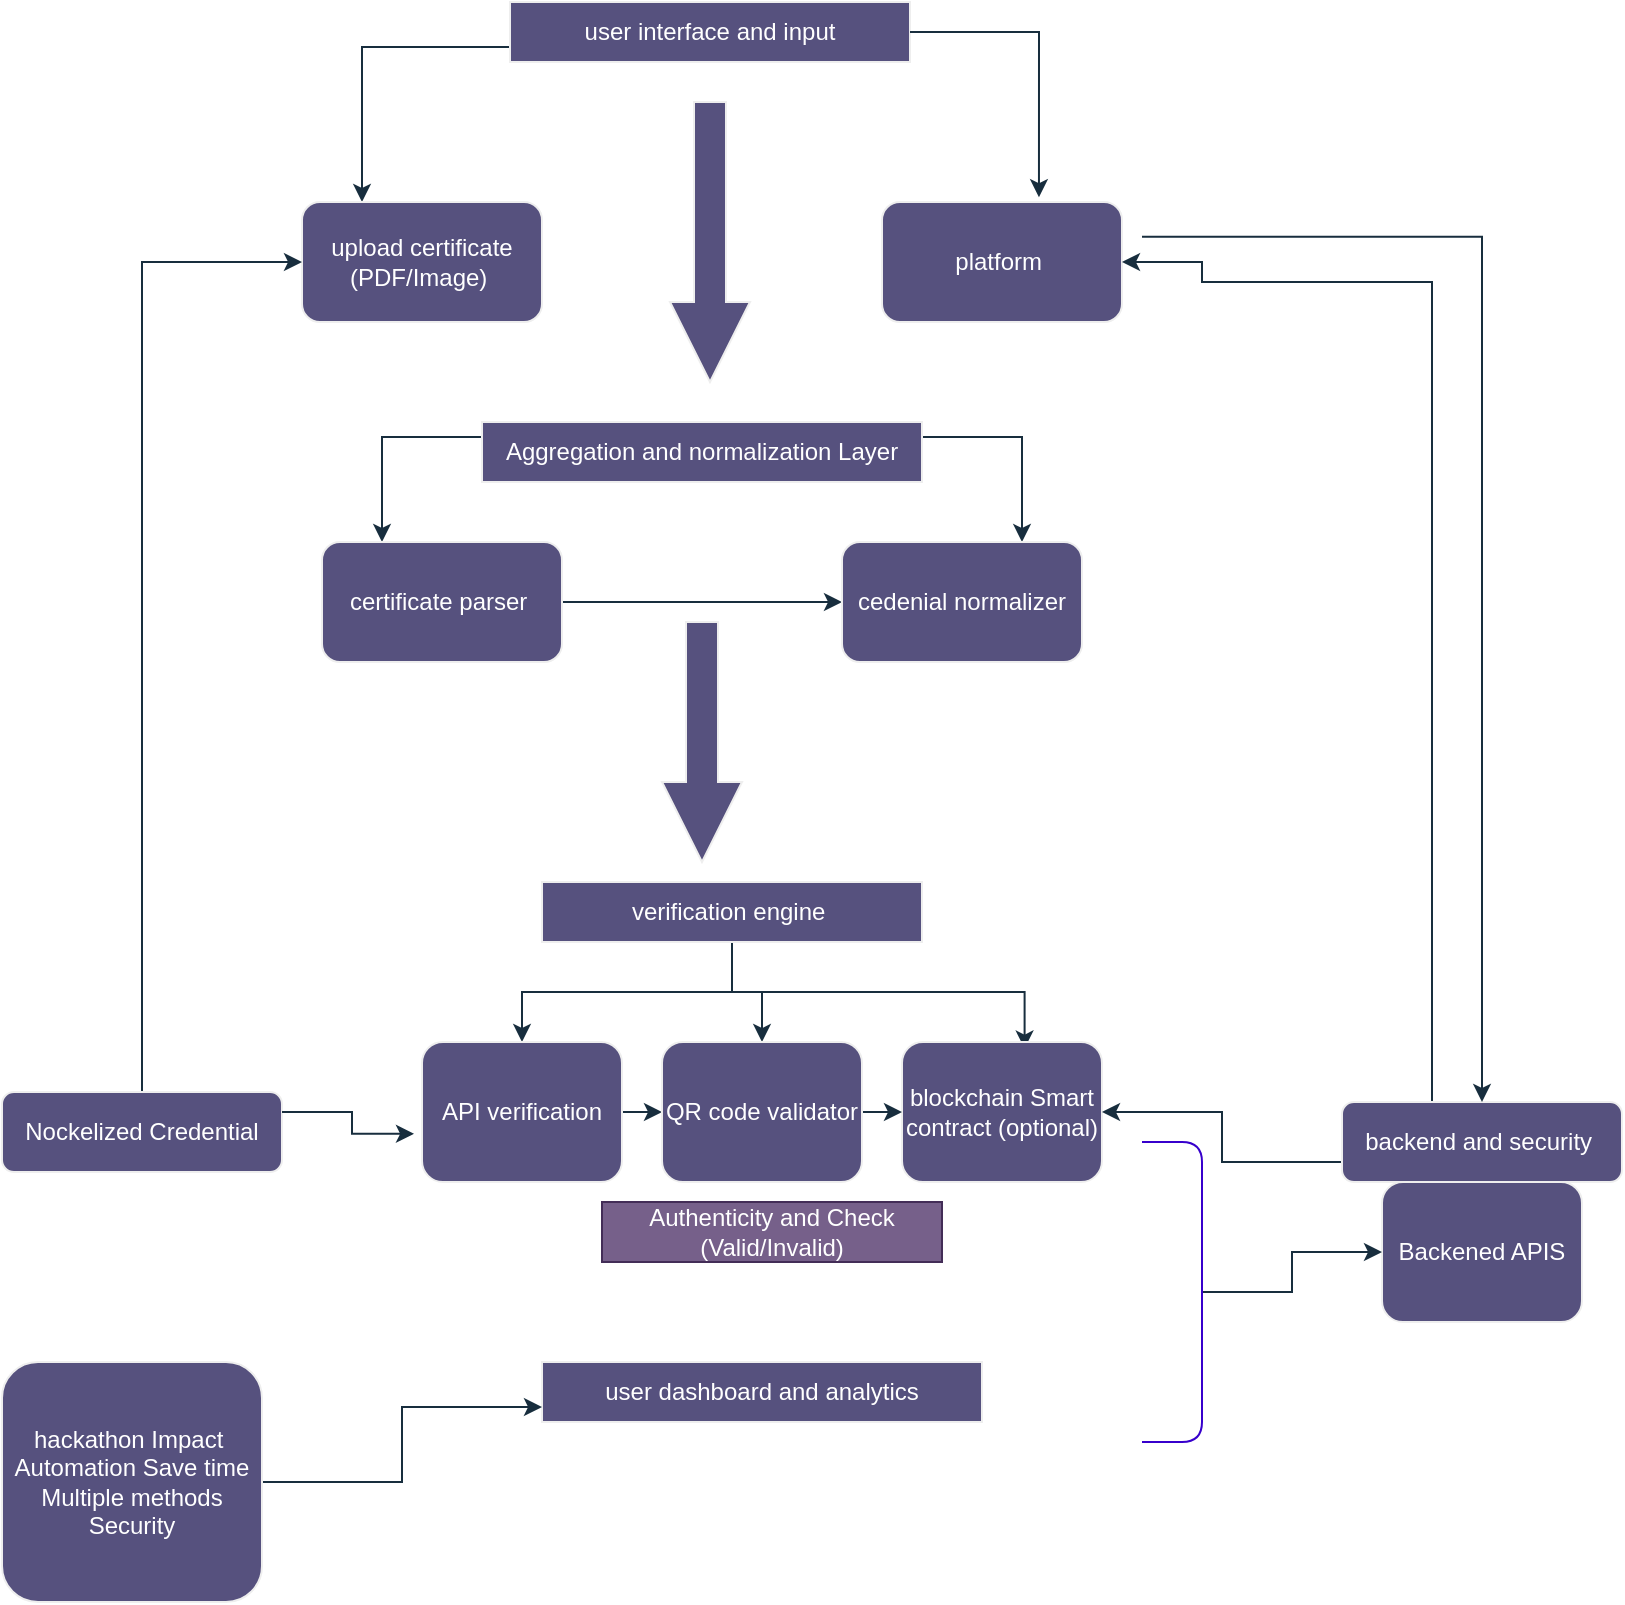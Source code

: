 <mxfile version="28.2.3">
  <diagram name="Page-1" id="BAqtEM7opSnC6EhOqjab">
    <mxGraphModel dx="1673" dy="810" grid="1" gridSize="10" guides="1" tooltips="1" connect="1" arrows="1" fold="1" page="1" pageScale="1" pageWidth="827" pageHeight="1169" math="0" shadow="0">
      <root>
        <mxCell id="0" />
        <mxCell id="1" parent="0" />
        <mxCell id="l_uS7zV2jWph7qsLD738-58" style="edgeStyle=orthogonalEdgeStyle;rounded=0;orthogonalLoop=1;jettySize=auto;html=1;exitX=0;exitY=0.75;exitDx=0;exitDy=0;entryX=0.25;entryY=0;entryDx=0;entryDy=0;strokeColor=#182E3E;" edge="1" parent="1" source="l_uS7zV2jWph7qsLD738-1" target="l_uS7zV2jWph7qsLD738-2">
          <mxGeometry relative="1" as="geometry" />
        </mxCell>
        <mxCell id="l_uS7zV2jWph7qsLD738-1" value="user interface and input" style="rounded=0;whiteSpace=wrap;html=1;labelBackgroundColor=none;fillColor=#56517E;strokeColor=#EEEEEE;fontColor=#FFFFFF;" vertex="1" parent="1">
          <mxGeometry x="214" y="40" width="200" height="30" as="geometry" />
        </mxCell>
        <mxCell id="l_uS7zV2jWph7qsLD738-2" value="upload certificate&lt;div&gt;(PDF/Image)&amp;nbsp;&lt;/div&gt;" style="rounded=1;whiteSpace=wrap;html=1;labelBackgroundColor=none;fillColor=#56517E;strokeColor=#EEEEEE;fontColor=#FFFFFF;" vertex="1" parent="1">
          <mxGeometry x="110" y="140" width="120" height="60" as="geometry" />
        </mxCell>
        <mxCell id="l_uS7zV2jWph7qsLD738-3" value="platform&amp;nbsp;" style="rounded=1;whiteSpace=wrap;html=1;labelBackgroundColor=none;fillColor=#56517E;strokeColor=#EEEEEE;fontColor=#FFFFFF;" vertex="1" parent="1">
          <mxGeometry x="400" y="140" width="120" height="60" as="geometry" />
        </mxCell>
        <mxCell id="l_uS7zV2jWph7qsLD738-4" style="edgeStyle=orthogonalEdgeStyle;rounded=0;orthogonalLoop=1;jettySize=auto;html=1;exitX=0.5;exitY=1;exitDx=0;exitDy=0;labelBackgroundColor=none;strokeColor=#182E3E;fontColor=default;" edge="1" parent="1" source="l_uS7zV2jWph7qsLD738-1" target="l_uS7zV2jWph7qsLD738-1">
          <mxGeometry relative="1" as="geometry" />
        </mxCell>
        <mxCell id="l_uS7zV2jWph7qsLD738-64" style="edgeStyle=orthogonalEdgeStyle;rounded=0;orthogonalLoop=1;jettySize=auto;html=1;exitX=0;exitY=0.25;exitDx=0;exitDy=0;entryX=0.25;entryY=0;entryDx=0;entryDy=0;strokeColor=#182E3E;" edge="1" parent="1" source="l_uS7zV2jWph7qsLD738-6" target="l_uS7zV2jWph7qsLD738-11">
          <mxGeometry relative="1" as="geometry" />
        </mxCell>
        <mxCell id="l_uS7zV2jWph7qsLD738-65" style="edgeStyle=orthogonalEdgeStyle;rounded=0;orthogonalLoop=1;jettySize=auto;html=1;exitX=1;exitY=0.25;exitDx=0;exitDy=0;entryX=0.75;entryY=0;entryDx=0;entryDy=0;strokeColor=#182E3E;" edge="1" parent="1" source="l_uS7zV2jWph7qsLD738-6" target="l_uS7zV2jWph7qsLD738-12">
          <mxGeometry relative="1" as="geometry" />
        </mxCell>
        <mxCell id="l_uS7zV2jWph7qsLD738-6" value="Aggregation and normalization Layer" style="rounded=0;whiteSpace=wrap;html=1;labelBackgroundColor=none;fillColor=#56517E;strokeColor=#EEEEEE;fontColor=#FFFFFF;" vertex="1" parent="1">
          <mxGeometry x="200" y="250" width="220" height="30" as="geometry" />
        </mxCell>
        <mxCell id="l_uS7zV2jWph7qsLD738-8" style="edgeStyle=orthogonalEdgeStyle;rounded=0;orthogonalLoop=1;jettySize=auto;html=1;exitX=0.5;exitY=1;exitDx=0;exitDy=0;labelBackgroundColor=none;strokeColor=#182E3E;fontColor=default;" edge="1" parent="1" source="l_uS7zV2jWph7qsLD738-6" target="l_uS7zV2jWph7qsLD738-6">
          <mxGeometry relative="1" as="geometry" />
        </mxCell>
        <mxCell id="l_uS7zV2jWph7qsLD738-27" style="edgeStyle=orthogonalEdgeStyle;rounded=0;orthogonalLoop=1;jettySize=auto;html=1;exitX=1;exitY=0.5;exitDx=0;exitDy=0;entryX=0;entryY=0.5;entryDx=0;entryDy=0;labelBackgroundColor=none;strokeColor=#182E3E;fontColor=default;" edge="1" parent="1" source="l_uS7zV2jWph7qsLD738-11" target="l_uS7zV2jWph7qsLD738-12">
          <mxGeometry relative="1" as="geometry" />
        </mxCell>
        <mxCell id="l_uS7zV2jWph7qsLD738-11" value="certificate parser&amp;nbsp;" style="rounded=1;whiteSpace=wrap;html=1;labelBackgroundColor=none;fillColor=#56517E;strokeColor=#EEEEEE;fontColor=#FFFFFF;" vertex="1" parent="1">
          <mxGeometry x="120" y="310" width="120" height="60" as="geometry" />
        </mxCell>
        <mxCell id="l_uS7zV2jWph7qsLD738-12" value="cedenial normalizer" style="rounded=1;whiteSpace=wrap;html=1;labelBackgroundColor=none;fillColor=#56517E;strokeColor=#EEEEEE;fontColor=#FFFFFF;" vertex="1" parent="1">
          <mxGeometry x="380" y="310" width="120" height="60" as="geometry" />
        </mxCell>
        <mxCell id="l_uS7zV2jWph7qsLD738-74" style="edgeStyle=orthogonalEdgeStyle;rounded=0;orthogonalLoop=1;jettySize=auto;html=1;strokeColor=#182E3E;entryX=0.613;entryY=0.047;entryDx=0;entryDy=0;entryPerimeter=0;" edge="1" parent="1" source="l_uS7zV2jWph7qsLD738-13" target="l_uS7zV2jWph7qsLD738-15">
          <mxGeometry relative="1" as="geometry">
            <mxPoint x="500" y="550" as="targetPoint" />
          </mxGeometry>
        </mxCell>
        <mxCell id="l_uS7zV2jWph7qsLD738-76" style="edgeStyle=orthogonalEdgeStyle;rounded=0;orthogonalLoop=1;jettySize=auto;html=1;strokeColor=#182E3E;" edge="1" parent="1" source="l_uS7zV2jWph7qsLD738-13" target="l_uS7zV2jWph7qsLD738-14">
          <mxGeometry relative="1" as="geometry" />
        </mxCell>
        <mxCell id="l_uS7zV2jWph7qsLD738-77" value="" style="edgeStyle=orthogonalEdgeStyle;rounded=0;orthogonalLoop=1;jettySize=auto;html=1;strokeColor=#182E3E;" edge="1" parent="1" source="l_uS7zV2jWph7qsLD738-13" target="l_uS7zV2jWph7qsLD738-16">
          <mxGeometry relative="1" as="geometry" />
        </mxCell>
        <mxCell id="l_uS7zV2jWph7qsLD738-13" value="verification engine&amp;nbsp;" style="rounded=0;whiteSpace=wrap;html=1;labelBackgroundColor=none;fillColor=#56517E;strokeColor=#EEEEEE;fontColor=#FFFFFF;" vertex="1" parent="1">
          <mxGeometry x="230" y="480" width="190" height="30" as="geometry" />
        </mxCell>
        <mxCell id="l_uS7zV2jWph7qsLD738-28" style="edgeStyle=orthogonalEdgeStyle;rounded=0;orthogonalLoop=1;jettySize=auto;html=1;exitX=1;exitY=0.5;exitDx=0;exitDy=0;entryX=0;entryY=0.5;entryDx=0;entryDy=0;labelBackgroundColor=none;strokeColor=#182E3E;fontColor=default;" edge="1" parent="1" source="l_uS7zV2jWph7qsLD738-14" target="l_uS7zV2jWph7qsLD738-16">
          <mxGeometry relative="1" as="geometry" />
        </mxCell>
        <mxCell id="l_uS7zV2jWph7qsLD738-14" value="API verification" style="rounded=1;whiteSpace=wrap;html=1;labelBackgroundColor=none;fillColor=#56517E;strokeColor=#EEEEEE;fontColor=#FFFFFF;" vertex="1" parent="1">
          <mxGeometry x="170" y="560" width="100" height="70" as="geometry" />
        </mxCell>
        <mxCell id="l_uS7zV2jWph7qsLD738-15" value="blockchain Smart contract (optional)" style="rounded=1;whiteSpace=wrap;html=1;labelBackgroundColor=none;fillColor=#56517E;strokeColor=#EEEEEE;fontColor=#FFFFFF;" vertex="1" parent="1">
          <mxGeometry x="410" y="560" width="100" height="70" as="geometry" />
        </mxCell>
        <mxCell id="l_uS7zV2jWph7qsLD738-29" style="edgeStyle=orthogonalEdgeStyle;rounded=0;orthogonalLoop=1;jettySize=auto;html=1;exitX=1;exitY=0.5;exitDx=0;exitDy=0;entryX=0;entryY=0.5;entryDx=0;entryDy=0;labelBackgroundColor=none;strokeColor=#182E3E;fontColor=default;" edge="1" parent="1" source="l_uS7zV2jWph7qsLD738-16" target="l_uS7zV2jWph7qsLD738-15">
          <mxGeometry relative="1" as="geometry" />
        </mxCell>
        <mxCell id="l_uS7zV2jWph7qsLD738-16" value="QR code validator" style="rounded=1;whiteSpace=wrap;html=1;labelBackgroundColor=none;fillColor=#56517E;strokeColor=#EEEEEE;fontColor=#FFFFFF;" vertex="1" parent="1">
          <mxGeometry x="290" y="560" width="100" height="70" as="geometry" />
        </mxCell>
        <mxCell id="l_uS7zV2jWph7qsLD738-17" value="user dashboard and analytics" style="rounded=0;whiteSpace=wrap;html=1;labelBackgroundColor=none;fillColor=#56517E;strokeColor=#EEEEEE;fontColor=#FFFFFF;" vertex="1" parent="1">
          <mxGeometry x="230" y="720" width="220" height="30" as="geometry" />
        </mxCell>
        <mxCell id="l_uS7zV2jWph7qsLD738-30" style="edgeStyle=orthogonalEdgeStyle;rounded=0;orthogonalLoop=1;jettySize=auto;html=1;exitX=0;exitY=0.75;exitDx=0;exitDy=0;entryX=1;entryY=0.5;entryDx=0;entryDy=0;labelBackgroundColor=none;strokeColor=#182E3E;fontColor=default;" edge="1" parent="1" source="l_uS7zV2jWph7qsLD738-19" target="l_uS7zV2jWph7qsLD738-15">
          <mxGeometry relative="1" as="geometry" />
        </mxCell>
        <mxCell id="l_uS7zV2jWph7qsLD738-62" style="edgeStyle=orthogonalEdgeStyle;rounded=0;orthogonalLoop=1;jettySize=auto;html=1;exitX=0.25;exitY=0;exitDx=0;exitDy=0;entryX=1;entryY=0.5;entryDx=0;entryDy=0;strokeColor=#182E3E;" edge="1" parent="1" source="l_uS7zV2jWph7qsLD738-19" target="l_uS7zV2jWph7qsLD738-3">
          <mxGeometry relative="1" as="geometry">
            <Array as="points">
              <mxPoint x="675" y="590" />
              <mxPoint x="675" y="180" />
              <mxPoint x="560" y="180" />
              <mxPoint x="560" y="170" />
            </Array>
          </mxGeometry>
        </mxCell>
        <mxCell id="l_uS7zV2jWph7qsLD738-19" value="backend and security&amp;nbsp;" style="rounded=1;whiteSpace=wrap;html=1;labelBackgroundColor=none;fillColor=#56517E;strokeColor=#EEEEEE;fontColor=#FFFFFF;" vertex="1" parent="1">
          <mxGeometry x="630" y="590" width="140" height="40" as="geometry" />
        </mxCell>
        <mxCell id="l_uS7zV2jWph7qsLD738-38" style="edgeStyle=orthogonalEdgeStyle;rounded=0;orthogonalLoop=1;jettySize=auto;html=1;entryX=0;entryY=0.75;entryDx=0;entryDy=0;strokeColor=#182E3E;" edge="1" parent="1" source="l_uS7zV2jWph7qsLD738-20" target="l_uS7zV2jWph7qsLD738-17">
          <mxGeometry relative="1" as="geometry" />
        </mxCell>
        <mxCell id="l_uS7zV2jWph7qsLD738-20" value="hackathon Impact&amp;nbsp;&lt;div&gt;Automation Save time&lt;/div&gt;&lt;div&gt;Multiple methods&lt;/div&gt;&lt;div&gt;Security&lt;/div&gt;" style="rounded=1;whiteSpace=wrap;html=1;labelBackgroundColor=none;fillColor=#56517E;strokeColor=#EEEEEE;fontColor=#FFFFFF;" vertex="1" parent="1">
          <mxGeometry x="-40" y="720" width="130" height="120" as="geometry" />
        </mxCell>
        <mxCell id="l_uS7zV2jWph7qsLD738-31" value="Backened APIS" style="rounded=1;whiteSpace=wrap;html=1;labelBackgroundColor=none;fillColor=#56517E;strokeColor=#EEEEEE;fontColor=#FFFFFF;" vertex="1" parent="1">
          <mxGeometry x="650" y="630" width="100" height="70" as="geometry" />
        </mxCell>
        <mxCell id="l_uS7zV2jWph7qsLD738-66" style="edgeStyle=orthogonalEdgeStyle;rounded=0;orthogonalLoop=1;jettySize=auto;html=1;exitX=0.5;exitY=0;exitDx=0;exitDy=0;entryX=0;entryY=0.5;entryDx=0;entryDy=0;strokeColor=#182E3E;" edge="1" parent="1" source="l_uS7zV2jWph7qsLD738-32" target="l_uS7zV2jWph7qsLD738-2">
          <mxGeometry relative="1" as="geometry" />
        </mxCell>
        <mxCell id="l_uS7zV2jWph7qsLD738-32" value="Nockelized Credential" style="rounded=1;whiteSpace=wrap;html=1;labelBackgroundColor=none;fillColor=#56517E;strokeColor=#EEEEEE;fontColor=#FFFFFF;" vertex="1" parent="1">
          <mxGeometry x="-40" y="585" width="140" height="40" as="geometry" />
        </mxCell>
        <mxCell id="l_uS7zV2jWph7qsLD738-35" style="edgeStyle=orthogonalEdgeStyle;rounded=0;orthogonalLoop=1;jettySize=auto;html=1;exitX=1;exitY=0.25;exitDx=0;exitDy=0;entryX=-0.04;entryY=0.656;entryDx=0;entryDy=0;entryPerimeter=0;labelBackgroundColor=none;strokeColor=#182E3E;fontColor=default;" edge="1" parent="1" source="l_uS7zV2jWph7qsLD738-32" target="l_uS7zV2jWph7qsLD738-14">
          <mxGeometry relative="1" as="geometry" />
        </mxCell>
        <mxCell id="l_uS7zV2jWph7qsLD738-50" style="edgeStyle=orthogonalEdgeStyle;rounded=0;orthogonalLoop=1;jettySize=auto;html=1;entryX=0;entryY=0.5;entryDx=0;entryDy=0;strokeColor=#182E3E;" edge="1" parent="1" source="l_uS7zV2jWph7qsLD738-49" target="l_uS7zV2jWph7qsLD738-31">
          <mxGeometry relative="1" as="geometry" />
        </mxCell>
        <mxCell id="l_uS7zV2jWph7qsLD738-49" value="" style="shape=curlyBracket;whiteSpace=wrap;html=1;rounded=1;flipH=1;labelPosition=right;verticalLabelPosition=middle;align=left;verticalAlign=middle;strokeColor=#3700CC;fontColor=#ffffff;fillColor=#6a00ff;size=0;" vertex="1" parent="1">
          <mxGeometry x="530" y="610" width="30" height="150" as="geometry" />
        </mxCell>
        <mxCell id="l_uS7zV2jWph7qsLD738-51" value="" style="html=1;shadow=0;dashed=0;align=center;verticalAlign=middle;shape=mxgraph.arrows2.arrow;dy=0.6;dx=40;direction=south;notch=0;strokeColor=#EEEEEE;fontColor=#FFFFFF;fillColor=#56517E;" vertex="1" parent="1">
          <mxGeometry x="290" y="350" width="40" height="120" as="geometry" />
        </mxCell>
        <mxCell id="l_uS7zV2jWph7qsLD738-53" value="" style="html=1;shadow=0;dashed=0;align=center;verticalAlign=middle;shape=mxgraph.arrows2.arrow;dy=0.6;dx=40;direction=south;notch=0;strokeColor=#EEEEEE;fontColor=#FFFFFF;fillColor=#56517E;" vertex="1" parent="1">
          <mxGeometry x="294" y="90" width="40" height="140" as="geometry" />
        </mxCell>
        <mxCell id="l_uS7zV2jWph7qsLD738-59" style="edgeStyle=orthogonalEdgeStyle;rounded=0;orthogonalLoop=1;jettySize=auto;html=1;exitX=1;exitY=0.5;exitDx=0;exitDy=0;entryX=0.654;entryY=-0.04;entryDx=0;entryDy=0;entryPerimeter=0;strokeColor=#182E3E;" edge="1" parent="1" source="l_uS7zV2jWph7qsLD738-1" target="l_uS7zV2jWph7qsLD738-3">
          <mxGeometry relative="1" as="geometry" />
        </mxCell>
        <mxCell id="l_uS7zV2jWph7qsLD738-67" value="&lt;h5&gt;&lt;span style=&quot;font-size: 12px; font-weight: 400;&quot;&gt;Authenticity and Check (Valid/Invalid)&lt;/span&gt;&lt;br&gt;&lt;/h5&gt;" style="text;html=1;align=center;verticalAlign=middle;whiteSpace=wrap;rounded=0;fontColor=#ffffff;fillColor=#76608a;strokeColor=#432D57;fontSize=10;" vertex="1" parent="1">
          <mxGeometry x="260" y="640" width="170" height="30" as="geometry" />
        </mxCell>
        <mxCell id="l_uS7zV2jWph7qsLD738-79" style="edgeStyle=orthogonalEdgeStyle;rounded=0;orthogonalLoop=1;jettySize=auto;html=1;strokeColor=#182E3E;exitX=1;exitY=0.25;exitDx=0;exitDy=0;" edge="1" parent="1" target="l_uS7zV2jWph7qsLD738-19">
          <mxGeometry relative="1" as="geometry">
            <mxPoint x="530" y="157.43" as="sourcePoint" />
            <mxPoint x="724.14" y="579.99" as="targetPoint" />
            <Array as="points">
              <mxPoint x="700" y="157" />
            </Array>
          </mxGeometry>
        </mxCell>
      </root>
    </mxGraphModel>
  </diagram>
</mxfile>
